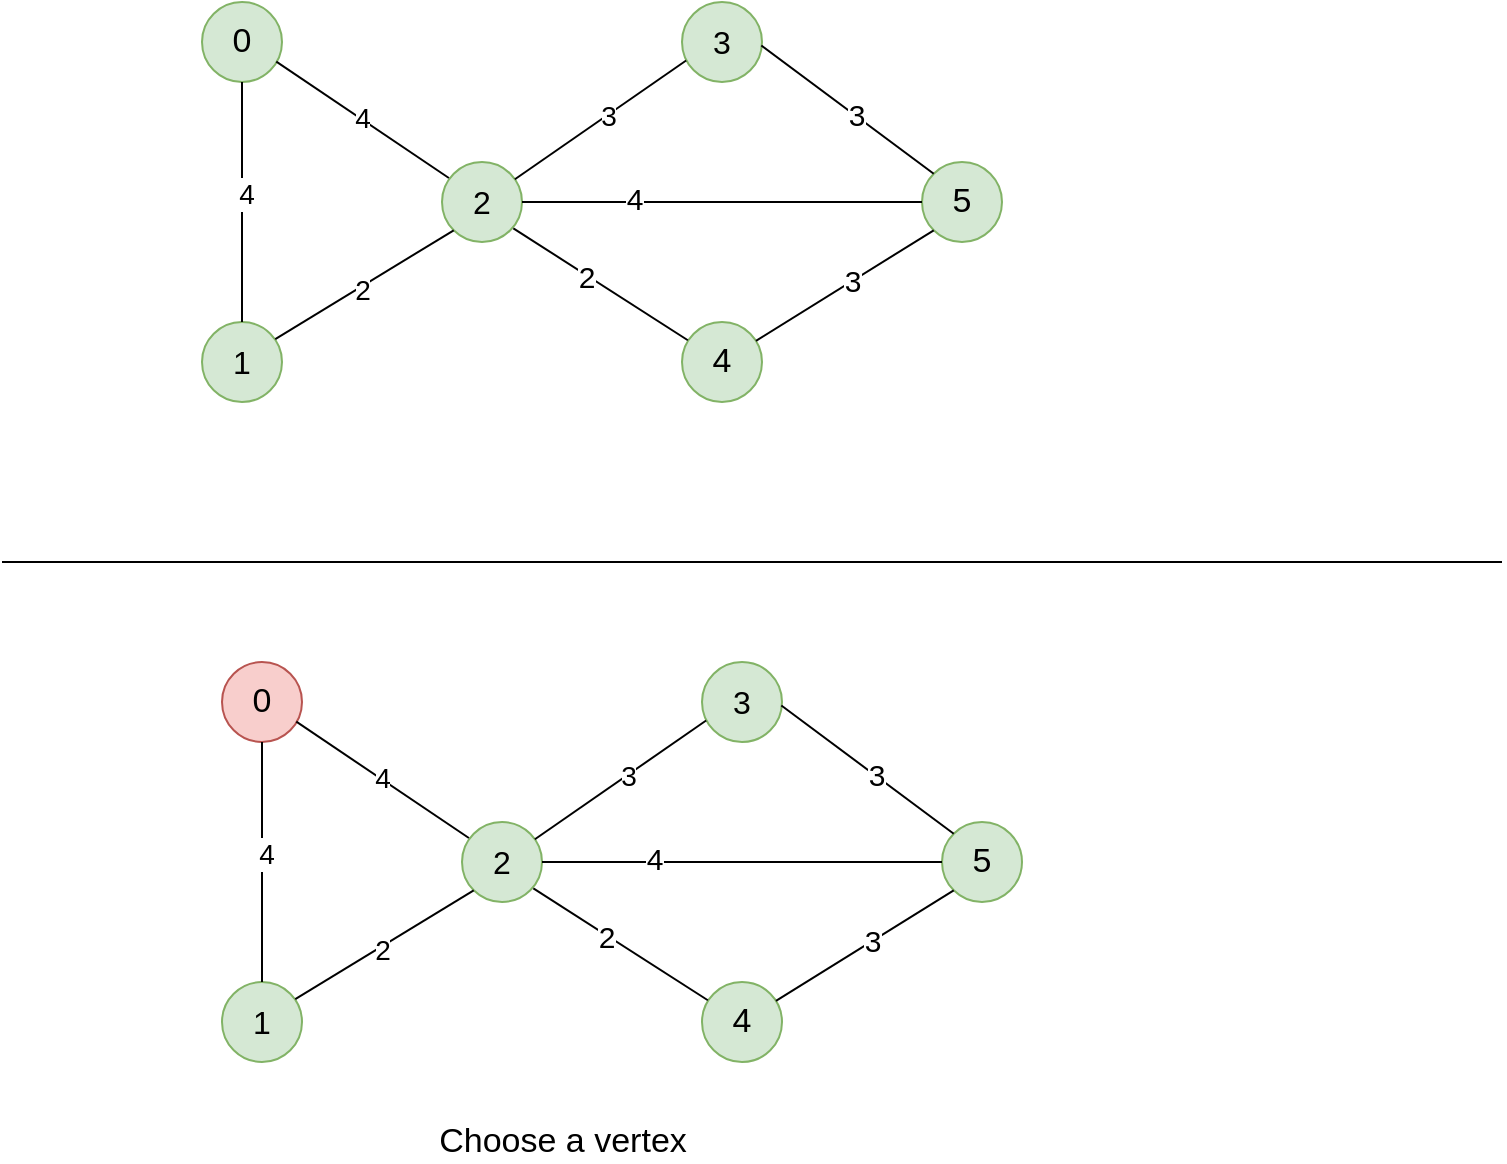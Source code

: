 <mxfile version="17.1.0" type="github">
  <diagram id="AIrKXbi-n8twdEOv1HUz" name="Page-1">
    <mxGraphModel dx="788" dy="538" grid="1" gridSize="10" guides="1" tooltips="1" connect="1" arrows="1" fold="1" page="1" pageScale="1" pageWidth="827" pageHeight="1169" math="0" shadow="0">
      <root>
        <mxCell id="0" />
        <mxCell id="1" parent="0" />
        <mxCell id="i7vhHFXDMAg3OrHZk6WA-1" value="&lt;font style=&quot;font-size: 17px&quot;&gt;0&lt;/font&gt;" style="ellipse;whiteSpace=wrap;html=1;aspect=fixed;fillColor=#d5e8d4;strokeColor=#82b366;" vertex="1" parent="1">
          <mxGeometry x="120" y="200" width="40" height="40" as="geometry" />
        </mxCell>
        <mxCell id="i7vhHFXDMAg3OrHZk6WA-3" value="&lt;font style=&quot;font-size: 16px&quot;&gt;1&lt;/font&gt;" style="ellipse;whiteSpace=wrap;html=1;aspect=fixed;fillColor=#d5e8d4;strokeColor=#82b366;" vertex="1" parent="1">
          <mxGeometry x="120" y="360" width="40" height="40" as="geometry" />
        </mxCell>
        <mxCell id="i7vhHFXDMAg3OrHZk6WA-4" value="&lt;font style=&quot;font-size: 16px&quot;&gt;2&lt;/font&gt;" style="ellipse;whiteSpace=wrap;html=1;aspect=fixed;fillColor=#d5e8d4;strokeColor=#82b366;" vertex="1" parent="1">
          <mxGeometry x="240" y="280" width="40" height="40" as="geometry" />
        </mxCell>
        <mxCell id="i7vhHFXDMAg3OrHZk6WA-5" value="&lt;font style=&quot;font-size: 16px&quot;&gt;3&lt;/font&gt;" style="ellipse;whiteSpace=wrap;html=1;aspect=fixed;fillColor=#d5e8d4;strokeColor=#82b366;" vertex="1" parent="1">
          <mxGeometry x="360" y="200" width="40" height="40" as="geometry" />
        </mxCell>
        <mxCell id="i7vhHFXDMAg3OrHZk6WA-6" value="&lt;font style=&quot;font-size: 17px&quot;&gt;5&lt;/font&gt;" style="ellipse;whiteSpace=wrap;html=1;aspect=fixed;fillColor=#d5e8d4;strokeColor=#82b366;" vertex="1" parent="1">
          <mxGeometry x="480" y="280" width="40" height="40" as="geometry" />
        </mxCell>
        <mxCell id="i7vhHFXDMAg3OrHZk6WA-7" value="&lt;font style=&quot;font-size: 17px&quot;&gt;4&lt;/font&gt;" style="ellipse;whiteSpace=wrap;html=1;aspect=fixed;fillColor=#d5e8d4;strokeColor=#82b366;" vertex="1" parent="1">
          <mxGeometry x="360" y="360" width="40" height="40" as="geometry" />
        </mxCell>
        <mxCell id="i7vhHFXDMAg3OrHZk6WA-8" value="" style="endArrow=none;html=1;rounded=0;entryX=0.929;entryY=0.746;entryDx=0;entryDy=0;exitX=0.086;exitY=0.2;exitDx=0;exitDy=0;entryPerimeter=0;exitPerimeter=0;" edge="1" parent="1" source="i7vhHFXDMAg3OrHZk6WA-4" target="i7vhHFXDMAg3OrHZk6WA-1">
          <mxGeometry width="50" height="50" relative="1" as="geometry">
            <mxPoint x="390" y="360" as="sourcePoint" />
            <mxPoint x="440" y="310" as="targetPoint" />
          </mxGeometry>
        </mxCell>
        <mxCell id="i7vhHFXDMAg3OrHZk6WA-17" value="&lt;font style=&quot;font-size: 14px&quot;&gt;4&lt;/font&gt;" style="edgeLabel;html=1;align=center;verticalAlign=middle;resizable=0;points=[];" vertex="1" connectable="0" parent="i7vhHFXDMAg3OrHZk6WA-8">
          <mxGeometry x="0.025" y="-1" relative="1" as="geometry">
            <mxPoint as="offset" />
          </mxGeometry>
        </mxCell>
        <mxCell id="i7vhHFXDMAg3OrHZk6WA-9" value="" style="endArrow=none;html=1;rounded=0;entryX=0.916;entryY=0.214;entryDx=0;entryDy=0;exitX=0;exitY=1;exitDx=0;exitDy=0;entryPerimeter=0;" edge="1" parent="1" source="i7vhHFXDMAg3OrHZk6WA-4" target="i7vhHFXDMAg3OrHZk6WA-3">
          <mxGeometry width="50" height="50" relative="1" as="geometry">
            <mxPoint x="253.44" y="298" as="sourcePoint" />
            <mxPoint x="167.16" y="239.84" as="targetPoint" />
          </mxGeometry>
        </mxCell>
        <mxCell id="i7vhHFXDMAg3OrHZk6WA-18" value="&lt;font style=&quot;font-size: 14px&quot;&gt;2&lt;/font&gt;" style="edgeLabel;html=1;align=center;verticalAlign=middle;resizable=0;points=[];" vertex="1" connectable="0" parent="i7vhHFXDMAg3OrHZk6WA-9">
          <mxGeometry x="0.048" y="1" relative="1" as="geometry">
            <mxPoint as="offset" />
          </mxGeometry>
        </mxCell>
        <mxCell id="i7vhHFXDMAg3OrHZk6WA-10" value="" style="endArrow=none;html=1;rounded=0;entryX=0.5;entryY=1;entryDx=0;entryDy=0;exitX=0.5;exitY=0;exitDx=0;exitDy=0;" edge="1" parent="1" source="i7vhHFXDMAg3OrHZk6WA-3" target="i7vhHFXDMAg3OrHZk6WA-1">
          <mxGeometry width="50" height="50" relative="1" as="geometry">
            <mxPoint x="230" y="340" as="sourcePoint" />
            <mxPoint x="280" y="290" as="targetPoint" />
          </mxGeometry>
        </mxCell>
        <mxCell id="i7vhHFXDMAg3OrHZk6WA-16" value="&lt;font style=&quot;font-size: 14px&quot;&gt;4&lt;/font&gt;" style="edgeLabel;html=1;align=center;verticalAlign=middle;resizable=0;points=[];" vertex="1" connectable="0" parent="i7vhHFXDMAg3OrHZk6WA-10">
          <mxGeometry x="0.071" y="-1" relative="1" as="geometry">
            <mxPoint x="1" as="offset" />
          </mxGeometry>
        </mxCell>
        <mxCell id="i7vhHFXDMAg3OrHZk6WA-11" value="" style="endArrow=none;html=1;rounded=0;entryX=0;entryY=0.5;entryDx=0;entryDy=0;exitX=1;exitY=0.5;exitDx=0;exitDy=0;" edge="1" parent="1" source="i7vhHFXDMAg3OrHZk6WA-4" target="i7vhHFXDMAg3OrHZk6WA-6">
          <mxGeometry width="50" height="50" relative="1" as="geometry">
            <mxPoint x="310" y="360" as="sourcePoint" />
            <mxPoint x="360" y="310" as="targetPoint" />
          </mxGeometry>
        </mxCell>
        <mxCell id="i7vhHFXDMAg3OrHZk6WA-20" value="&lt;font style=&quot;font-size: 15px&quot;&gt;4&lt;/font&gt;" style="edgeLabel;html=1;align=center;verticalAlign=middle;resizable=0;points=[];" vertex="1" connectable="0" parent="i7vhHFXDMAg3OrHZk6WA-11">
          <mxGeometry x="-0.44" y="2" relative="1" as="geometry">
            <mxPoint as="offset" />
          </mxGeometry>
        </mxCell>
        <mxCell id="i7vhHFXDMAg3OrHZk6WA-12" value="" style="endArrow=none;html=1;rounded=0;entryX=0.052;entryY=0.731;entryDx=0;entryDy=0;entryPerimeter=0;" edge="1" parent="1" source="i7vhHFXDMAg3OrHZk6WA-4" target="i7vhHFXDMAg3OrHZk6WA-5">
          <mxGeometry width="50" height="50" relative="1" as="geometry">
            <mxPoint x="310" y="360" as="sourcePoint" />
            <mxPoint x="360" y="310" as="targetPoint" />
          </mxGeometry>
        </mxCell>
        <mxCell id="i7vhHFXDMAg3OrHZk6WA-19" value="&lt;font style=&quot;font-size: 14px&quot;&gt;3&lt;/font&gt;" style="edgeLabel;html=1;align=center;verticalAlign=middle;resizable=0;points=[];" vertex="1" connectable="0" parent="i7vhHFXDMAg3OrHZk6WA-12">
          <mxGeometry x="0.08" relative="1" as="geometry">
            <mxPoint as="offset" />
          </mxGeometry>
        </mxCell>
        <mxCell id="i7vhHFXDMAg3OrHZk6WA-13" value="" style="endArrow=none;html=1;rounded=0;entryX=0.073;entryY=0.228;entryDx=0;entryDy=0;entryPerimeter=0;exitX=0.892;exitY=0.829;exitDx=0;exitDy=0;exitPerimeter=0;" edge="1" parent="1" source="i7vhHFXDMAg3OrHZk6WA-4" target="i7vhHFXDMAg3OrHZk6WA-7">
          <mxGeometry width="50" height="50" relative="1" as="geometry">
            <mxPoint x="286.641" y="298.906" as="sourcePoint" />
            <mxPoint x="371.96" y="241.92" as="targetPoint" />
          </mxGeometry>
        </mxCell>
        <mxCell id="i7vhHFXDMAg3OrHZk6WA-21" value="&lt;font style=&quot;font-size: 15px&quot;&gt;2&lt;/font&gt;" style="edgeLabel;html=1;align=center;verticalAlign=middle;resizable=0;points=[];" vertex="1" connectable="0" parent="i7vhHFXDMAg3OrHZk6WA-13">
          <mxGeometry x="-0.172" y="-1" relative="1" as="geometry">
            <mxPoint as="offset" />
          </mxGeometry>
        </mxCell>
        <mxCell id="i7vhHFXDMAg3OrHZk6WA-14" value="" style="endArrow=none;html=1;rounded=0;entryX=0;entryY=0;entryDx=0;entryDy=0;exitX=0.992;exitY=0.544;exitDx=0;exitDy=0;exitPerimeter=0;" edge="1" parent="1" source="i7vhHFXDMAg3OrHZk6WA-5" target="i7vhHFXDMAg3OrHZk6WA-6">
          <mxGeometry width="50" height="50" relative="1" as="geometry">
            <mxPoint x="330" y="310" as="sourcePoint" />
            <mxPoint x="380" y="260" as="targetPoint" />
          </mxGeometry>
        </mxCell>
        <mxCell id="i7vhHFXDMAg3OrHZk6WA-22" value="&lt;font style=&quot;font-size: 15px&quot;&gt;3&lt;/font&gt;" style="edgeLabel;html=1;align=center;verticalAlign=middle;resizable=0;points=[];" vertex="1" connectable="0" parent="i7vhHFXDMAg3OrHZk6WA-14">
          <mxGeometry x="0.09" y="1" relative="1" as="geometry">
            <mxPoint as="offset" />
          </mxGeometry>
        </mxCell>
        <mxCell id="i7vhHFXDMAg3OrHZk6WA-15" value="" style="endArrow=none;html=1;rounded=0;entryX=0;entryY=1;entryDx=0;entryDy=0;" edge="1" parent="1" source="i7vhHFXDMAg3OrHZk6WA-7" target="i7vhHFXDMAg3OrHZk6WA-6">
          <mxGeometry width="50" height="50" relative="1" as="geometry">
            <mxPoint x="407.72" y="239.92" as="sourcePoint" />
            <mxPoint x="495.858" y="295.858" as="targetPoint" />
          </mxGeometry>
        </mxCell>
        <mxCell id="i7vhHFXDMAg3OrHZk6WA-23" value="&lt;font style=&quot;font-size: 15px&quot;&gt;3&lt;/font&gt;" style="edgeLabel;html=1;align=center;verticalAlign=middle;resizable=0;points=[];" vertex="1" connectable="0" parent="i7vhHFXDMAg3OrHZk6WA-15">
          <mxGeometry x="0.089" y="1" relative="1" as="geometry">
            <mxPoint as="offset" />
          </mxGeometry>
        </mxCell>
        <mxCell id="i7vhHFXDMAg3OrHZk6WA-27" value="" style="endArrow=none;html=1;rounded=0;fontSize=17;" edge="1" parent="1">
          <mxGeometry width="50" height="50" relative="1" as="geometry">
            <mxPoint x="20" y="480" as="sourcePoint" />
            <mxPoint x="770" y="480" as="targetPoint" />
          </mxGeometry>
        </mxCell>
        <mxCell id="i7vhHFXDMAg3OrHZk6WA-28" value="&lt;font style=&quot;font-size: 17px&quot;&gt;0&lt;/font&gt;" style="ellipse;whiteSpace=wrap;html=1;aspect=fixed;fillColor=#f8cecc;strokeColor=#b85450;" vertex="1" parent="1">
          <mxGeometry x="130" y="530" width="40" height="40" as="geometry" />
        </mxCell>
        <mxCell id="i7vhHFXDMAg3OrHZk6WA-29" value="&lt;font style=&quot;font-size: 16px&quot;&gt;1&lt;/font&gt;" style="ellipse;whiteSpace=wrap;html=1;aspect=fixed;fillColor=#d5e8d4;strokeColor=#82b366;" vertex="1" parent="1">
          <mxGeometry x="130" y="690" width="40" height="40" as="geometry" />
        </mxCell>
        <mxCell id="i7vhHFXDMAg3OrHZk6WA-30" value="&lt;font style=&quot;font-size: 16px&quot;&gt;2&lt;/font&gt;" style="ellipse;whiteSpace=wrap;html=1;aspect=fixed;fillColor=#d5e8d4;strokeColor=#82b366;" vertex="1" parent="1">
          <mxGeometry x="250" y="610" width="40" height="40" as="geometry" />
        </mxCell>
        <mxCell id="i7vhHFXDMAg3OrHZk6WA-31" value="&lt;font style=&quot;font-size: 16px&quot;&gt;3&lt;/font&gt;" style="ellipse;whiteSpace=wrap;html=1;aspect=fixed;fillColor=#d5e8d4;strokeColor=#82b366;" vertex="1" parent="1">
          <mxGeometry x="370" y="530" width="40" height="40" as="geometry" />
        </mxCell>
        <mxCell id="i7vhHFXDMAg3OrHZk6WA-32" value="&lt;font style=&quot;font-size: 17px&quot;&gt;5&lt;/font&gt;" style="ellipse;whiteSpace=wrap;html=1;aspect=fixed;fillColor=#d5e8d4;strokeColor=#82b366;" vertex="1" parent="1">
          <mxGeometry x="490" y="610" width="40" height="40" as="geometry" />
        </mxCell>
        <mxCell id="i7vhHFXDMAg3OrHZk6WA-33" value="&lt;font style=&quot;font-size: 17px&quot;&gt;4&lt;/font&gt;" style="ellipse;whiteSpace=wrap;html=1;aspect=fixed;fillColor=#d5e8d4;strokeColor=#82b366;" vertex="1" parent="1">
          <mxGeometry x="370" y="690" width="40" height="40" as="geometry" />
        </mxCell>
        <mxCell id="i7vhHFXDMAg3OrHZk6WA-34" value="" style="endArrow=none;html=1;rounded=0;entryX=0.929;entryY=0.746;entryDx=0;entryDy=0;exitX=0.086;exitY=0.2;exitDx=0;exitDy=0;entryPerimeter=0;exitPerimeter=0;" edge="1" parent="1" source="i7vhHFXDMAg3OrHZk6WA-30" target="i7vhHFXDMAg3OrHZk6WA-28">
          <mxGeometry width="50" height="50" relative="1" as="geometry">
            <mxPoint x="400" y="690" as="sourcePoint" />
            <mxPoint x="450" y="640" as="targetPoint" />
          </mxGeometry>
        </mxCell>
        <mxCell id="i7vhHFXDMAg3OrHZk6WA-35" value="&lt;font style=&quot;font-size: 14px&quot;&gt;4&lt;/font&gt;" style="edgeLabel;html=1;align=center;verticalAlign=middle;resizable=0;points=[];" vertex="1" connectable="0" parent="i7vhHFXDMAg3OrHZk6WA-34">
          <mxGeometry x="0.025" y="-1" relative="1" as="geometry">
            <mxPoint as="offset" />
          </mxGeometry>
        </mxCell>
        <mxCell id="i7vhHFXDMAg3OrHZk6WA-36" value="" style="endArrow=none;html=1;rounded=0;entryX=0.916;entryY=0.214;entryDx=0;entryDy=0;exitX=0;exitY=1;exitDx=0;exitDy=0;entryPerimeter=0;" edge="1" parent="1" source="i7vhHFXDMAg3OrHZk6WA-30" target="i7vhHFXDMAg3OrHZk6WA-29">
          <mxGeometry width="50" height="50" relative="1" as="geometry">
            <mxPoint x="263.44" y="628" as="sourcePoint" />
            <mxPoint x="177.16" y="569.84" as="targetPoint" />
          </mxGeometry>
        </mxCell>
        <mxCell id="i7vhHFXDMAg3OrHZk6WA-37" value="&lt;font style=&quot;font-size: 14px&quot;&gt;2&lt;/font&gt;" style="edgeLabel;html=1;align=center;verticalAlign=middle;resizable=0;points=[];" vertex="1" connectable="0" parent="i7vhHFXDMAg3OrHZk6WA-36">
          <mxGeometry x="0.048" y="1" relative="1" as="geometry">
            <mxPoint as="offset" />
          </mxGeometry>
        </mxCell>
        <mxCell id="i7vhHFXDMAg3OrHZk6WA-38" value="" style="endArrow=none;html=1;rounded=0;entryX=0.5;entryY=1;entryDx=0;entryDy=0;exitX=0.5;exitY=0;exitDx=0;exitDy=0;" edge="1" parent="1" source="i7vhHFXDMAg3OrHZk6WA-29" target="i7vhHFXDMAg3OrHZk6WA-28">
          <mxGeometry width="50" height="50" relative="1" as="geometry">
            <mxPoint x="240" y="670" as="sourcePoint" />
            <mxPoint x="290" y="620" as="targetPoint" />
          </mxGeometry>
        </mxCell>
        <mxCell id="i7vhHFXDMAg3OrHZk6WA-39" value="&lt;font style=&quot;font-size: 14px&quot;&gt;4&lt;/font&gt;" style="edgeLabel;html=1;align=center;verticalAlign=middle;resizable=0;points=[];" vertex="1" connectable="0" parent="i7vhHFXDMAg3OrHZk6WA-38">
          <mxGeometry x="0.071" y="-1" relative="1" as="geometry">
            <mxPoint x="1" as="offset" />
          </mxGeometry>
        </mxCell>
        <mxCell id="i7vhHFXDMAg3OrHZk6WA-40" value="" style="endArrow=none;html=1;rounded=0;entryX=0;entryY=0.5;entryDx=0;entryDy=0;exitX=1;exitY=0.5;exitDx=0;exitDy=0;" edge="1" parent="1" source="i7vhHFXDMAg3OrHZk6WA-30" target="i7vhHFXDMAg3OrHZk6WA-32">
          <mxGeometry width="50" height="50" relative="1" as="geometry">
            <mxPoint x="320" y="690" as="sourcePoint" />
            <mxPoint x="370" y="640" as="targetPoint" />
          </mxGeometry>
        </mxCell>
        <mxCell id="i7vhHFXDMAg3OrHZk6WA-41" value="&lt;font style=&quot;font-size: 15px&quot;&gt;4&lt;/font&gt;" style="edgeLabel;html=1;align=center;verticalAlign=middle;resizable=0;points=[];" vertex="1" connectable="0" parent="i7vhHFXDMAg3OrHZk6WA-40">
          <mxGeometry x="-0.44" y="2" relative="1" as="geometry">
            <mxPoint as="offset" />
          </mxGeometry>
        </mxCell>
        <mxCell id="i7vhHFXDMAg3OrHZk6WA-42" value="" style="endArrow=none;html=1;rounded=0;entryX=0.052;entryY=0.731;entryDx=0;entryDy=0;entryPerimeter=0;" edge="1" parent="1" source="i7vhHFXDMAg3OrHZk6WA-30" target="i7vhHFXDMAg3OrHZk6WA-31">
          <mxGeometry width="50" height="50" relative="1" as="geometry">
            <mxPoint x="320" y="690" as="sourcePoint" />
            <mxPoint x="370" y="640" as="targetPoint" />
          </mxGeometry>
        </mxCell>
        <mxCell id="i7vhHFXDMAg3OrHZk6WA-43" value="&lt;font style=&quot;font-size: 14px&quot;&gt;3&lt;/font&gt;" style="edgeLabel;html=1;align=center;verticalAlign=middle;resizable=0;points=[];" vertex="1" connectable="0" parent="i7vhHFXDMAg3OrHZk6WA-42">
          <mxGeometry x="0.08" relative="1" as="geometry">
            <mxPoint as="offset" />
          </mxGeometry>
        </mxCell>
        <mxCell id="i7vhHFXDMAg3OrHZk6WA-44" value="" style="endArrow=none;html=1;rounded=0;entryX=0.073;entryY=0.228;entryDx=0;entryDy=0;entryPerimeter=0;exitX=0.892;exitY=0.829;exitDx=0;exitDy=0;exitPerimeter=0;" edge="1" parent="1" source="i7vhHFXDMAg3OrHZk6WA-30" target="i7vhHFXDMAg3OrHZk6WA-33">
          <mxGeometry width="50" height="50" relative="1" as="geometry">
            <mxPoint x="296.641" y="628.906" as="sourcePoint" />
            <mxPoint x="381.96" y="571.92" as="targetPoint" />
          </mxGeometry>
        </mxCell>
        <mxCell id="i7vhHFXDMAg3OrHZk6WA-45" value="&lt;font style=&quot;font-size: 15px&quot;&gt;2&lt;/font&gt;" style="edgeLabel;html=1;align=center;verticalAlign=middle;resizable=0;points=[];" vertex="1" connectable="0" parent="i7vhHFXDMAg3OrHZk6WA-44">
          <mxGeometry x="-0.172" y="-1" relative="1" as="geometry">
            <mxPoint as="offset" />
          </mxGeometry>
        </mxCell>
        <mxCell id="i7vhHFXDMAg3OrHZk6WA-46" value="" style="endArrow=none;html=1;rounded=0;entryX=0;entryY=0;entryDx=0;entryDy=0;exitX=0.992;exitY=0.544;exitDx=0;exitDy=0;exitPerimeter=0;" edge="1" parent="1" source="i7vhHFXDMAg3OrHZk6WA-31" target="i7vhHFXDMAg3OrHZk6WA-32">
          <mxGeometry width="50" height="50" relative="1" as="geometry">
            <mxPoint x="340" y="640" as="sourcePoint" />
            <mxPoint x="390" y="590" as="targetPoint" />
          </mxGeometry>
        </mxCell>
        <mxCell id="i7vhHFXDMAg3OrHZk6WA-47" value="&lt;font style=&quot;font-size: 15px&quot;&gt;3&lt;/font&gt;" style="edgeLabel;html=1;align=center;verticalAlign=middle;resizable=0;points=[];" vertex="1" connectable="0" parent="i7vhHFXDMAg3OrHZk6WA-46">
          <mxGeometry x="0.09" y="1" relative="1" as="geometry">
            <mxPoint as="offset" />
          </mxGeometry>
        </mxCell>
        <mxCell id="i7vhHFXDMAg3OrHZk6WA-48" value="" style="endArrow=none;html=1;rounded=0;entryX=0;entryY=1;entryDx=0;entryDy=0;" edge="1" parent="1" source="i7vhHFXDMAg3OrHZk6WA-33" target="i7vhHFXDMAg3OrHZk6WA-32">
          <mxGeometry width="50" height="50" relative="1" as="geometry">
            <mxPoint x="417.72" y="569.92" as="sourcePoint" />
            <mxPoint x="505.858" y="625.858" as="targetPoint" />
          </mxGeometry>
        </mxCell>
        <mxCell id="i7vhHFXDMAg3OrHZk6WA-49" value="&lt;font style=&quot;font-size: 15px&quot;&gt;3&lt;/font&gt;" style="edgeLabel;html=1;align=center;verticalAlign=middle;resizable=0;points=[];" vertex="1" connectable="0" parent="i7vhHFXDMAg3OrHZk6WA-48">
          <mxGeometry x="0.089" y="1" relative="1" as="geometry">
            <mxPoint as="offset" />
          </mxGeometry>
        </mxCell>
        <mxCell id="i7vhHFXDMAg3OrHZk6WA-50" value="&lt;font style=&quot;font-size: 17px&quot;&gt;Choose a vertex&lt;/font&gt;" style="text;html=1;align=center;verticalAlign=middle;resizable=0;points=[];autosize=1;strokeColor=none;fillColor=none;" vertex="1" parent="1">
          <mxGeometry x="230" y="760" width="140" height="20" as="geometry" />
        </mxCell>
      </root>
    </mxGraphModel>
  </diagram>
</mxfile>
